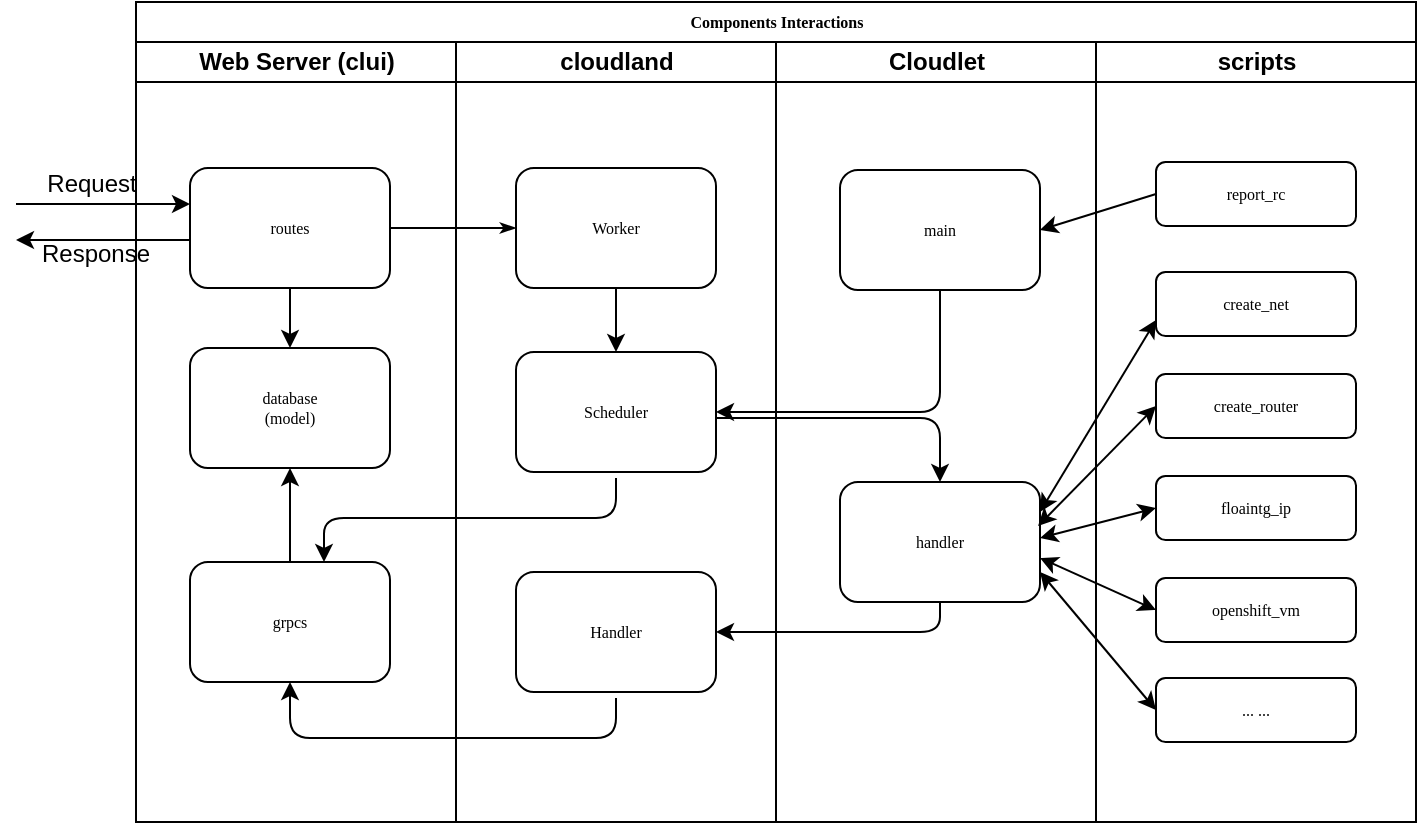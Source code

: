 <mxfile pages="1" version="11.2.8" type="github"><diagram name="Page-1" id="74e2e168-ea6b-b213-b513-2b3c1d86103e"><mxGraphModel dx="1186" dy="676" grid="1" gridSize="10" guides="1" tooltips="1" connect="1" arrows="1" fold="1" page="1" pageScale="1" pageWidth="1100" pageHeight="850" background="#ffffff" math="0" shadow="0"><root><mxCell id="0"/><mxCell id="1" parent="0"/><mxCell id="77e6c97f196da883-1" value="Components Interactions" style="swimlane;html=1;childLayout=stackLayout;startSize=20;rounded=0;shadow=0;labelBackgroundColor=none;strokeColor=#000000;strokeWidth=1;fillColor=#ffffff;fontFamily=Verdana;fontSize=8;fontColor=#000000;align=center;" parent="1" vertex="1"><mxGeometry x="220" y="70" width="640" height="410" as="geometry"/></mxCell><mxCell id="77e6c97f196da883-2" value="Web Server (clui)" style="swimlane;html=1;startSize=20;" parent="77e6c97f196da883-1" vertex="1"><mxGeometry y="20" width="160" height="390" as="geometry"/></mxCell><mxCell id="77e6c97f196da883-8" value="routes" style="rounded=1;whiteSpace=wrap;html=1;shadow=0;labelBackgroundColor=none;strokeColor=#000000;strokeWidth=1;fillColor=#ffffff;fontFamily=Verdana;fontSize=8;fontColor=#000000;align=center;" parent="77e6c97f196da883-2" vertex="1"><mxGeometry x="27" y="63" width="100" height="60" as="geometry"/></mxCell><mxCell id="77e6c97f196da883-9" value="database&lt;br&gt;(model)" style="rounded=1;whiteSpace=wrap;html=1;shadow=0;labelBackgroundColor=none;strokeColor=#000000;strokeWidth=1;fillColor=#ffffff;fontFamily=Verdana;fontSize=8;fontColor=#000000;align=center;" parent="77e6c97f196da883-2" vertex="1"><mxGeometry x="27" y="153" width="100" height="60" as="geometry"/></mxCell><mxCell id="77e6c97f196da883-10" value="grpcs" style="rounded=1;whiteSpace=wrap;html=1;shadow=0;labelBackgroundColor=none;strokeColor=#000000;strokeWidth=1;fillColor=#ffffff;fontFamily=Verdana;fontSize=8;fontColor=#000000;align=center;" parent="77e6c97f196da883-2" vertex="1"><mxGeometry x="27" y="260" width="100" height="60" as="geometry"/></mxCell><mxCell id="ZovyUelU3YxmxJIiMZB6-49" value="" style="endArrow=classic;html=1;exitX=0.5;exitY=1;exitDx=0;exitDy=0;entryX=0.5;entryY=0;entryDx=0;entryDy=0;" edge="1" parent="77e6c97f196da883-2" source="77e6c97f196da883-8" target="77e6c97f196da883-9"><mxGeometry width="50" height="50" relative="1" as="geometry"><mxPoint x="60" y="168" as="sourcePoint"/><mxPoint x="110" y="118" as="targetPoint"/></mxGeometry></mxCell><mxCell id="ZovyUelU3YxmxJIiMZB6-54" value="" style="endArrow=classic;html=1;entryX=0.5;entryY=1;entryDx=0;entryDy=0;" edge="1" parent="77e6c97f196da883-2" source="77e6c97f196da883-10" target="77e6c97f196da883-9"><mxGeometry width="50" height="50" relative="1" as="geometry"><mxPoint x="-70" y="458" as="sourcePoint"/><mxPoint x="-20" y="408" as="targetPoint"/></mxGeometry></mxCell><mxCell id="77e6c97f196da883-26" style="edgeStyle=orthogonalEdgeStyle;rounded=1;html=1;labelBackgroundColor=none;startArrow=none;startFill=0;startSize=5;endArrow=classicThin;endFill=1;endSize=5;jettySize=auto;orthogonalLoop=1;strokeColor=#000000;strokeWidth=1;fontFamily=Verdana;fontSize=8;fontColor=#000000;" parent="77e6c97f196da883-1" source="77e6c97f196da883-8" target="77e6c97f196da883-11" edge="1"><mxGeometry relative="1" as="geometry"/></mxCell><mxCell id="77e6c97f196da883-3" value="cloudland" style="swimlane;html=1;startSize=20;" parent="77e6c97f196da883-1" vertex="1"><mxGeometry x="160" y="20" width="160" height="390" as="geometry"/></mxCell><mxCell id="77e6c97f196da883-11" value="Worker" style="rounded=1;whiteSpace=wrap;html=1;shadow=0;labelBackgroundColor=none;strokeColor=#000000;strokeWidth=1;fillColor=#ffffff;fontFamily=Verdana;fontSize=8;fontColor=#000000;align=center;" parent="77e6c97f196da883-3" vertex="1"><mxGeometry x="30" y="63" width="100" height="60" as="geometry"/></mxCell><mxCell id="ZovyUelU3YxmxJIiMZB6-2" value="Scheduler" style="rounded=1;whiteSpace=wrap;html=1;shadow=0;labelBackgroundColor=none;strokeColor=#000000;strokeWidth=1;fillColor=#ffffff;fontFamily=Verdana;fontSize=8;fontColor=#000000;align=center;" vertex="1" parent="77e6c97f196da883-3"><mxGeometry x="30" y="155" width="100" height="60" as="geometry"/></mxCell><mxCell id="ZovyUelU3YxmxJIiMZB6-3" value="Handler" style="rounded=1;whiteSpace=wrap;html=1;shadow=0;labelBackgroundColor=none;strokeColor=#000000;strokeWidth=1;fillColor=#ffffff;fontFamily=Verdana;fontSize=8;fontColor=#000000;align=center;" vertex="1" parent="77e6c97f196da883-3"><mxGeometry x="30" y="265" width="100" height="60" as="geometry"/></mxCell><mxCell id="ZovyUelU3YxmxJIiMZB6-15" value="" style="endArrow=classic;html=1;exitX=0.5;exitY=1;exitDx=0;exitDy=0;" edge="1" parent="77e6c97f196da883-3" source="77e6c97f196da883-11" target="ZovyUelU3YxmxJIiMZB6-2"><mxGeometry width="50" height="50" relative="1" as="geometry"><mxPoint x="-160" y="458" as="sourcePoint"/><mxPoint x="-160" y="498" as="targetPoint"/></mxGeometry></mxCell><mxCell id="77e6c97f196da883-4" value="Cloudlet" style="swimlane;html=1;startSize=20;" parent="77e6c97f196da883-1" vertex="1"><mxGeometry x="320" y="20" width="160" height="390" as="geometry"/></mxCell><mxCell id="ZovyUelU3YxmxJIiMZB6-4" value="main" style="rounded=1;whiteSpace=wrap;html=1;shadow=0;labelBackgroundColor=none;strokeColor=#000000;strokeWidth=1;fillColor=#ffffff;fontFamily=Verdana;fontSize=8;fontColor=#000000;align=center;" vertex="1" parent="77e6c97f196da883-4"><mxGeometry x="32" y="64" width="100" height="60" as="geometry"/></mxCell><mxCell id="ZovyUelU3YxmxJIiMZB6-23" value="handler" style="rounded=1;whiteSpace=wrap;html=1;shadow=0;labelBackgroundColor=none;strokeColor=#000000;strokeWidth=1;fillColor=#ffffff;fontFamily=Verdana;fontSize=8;fontColor=#000000;align=center;" vertex="1" parent="77e6c97f196da883-4"><mxGeometry x="32" y="220" width="100" height="60" as="geometry"/></mxCell><mxCell id="ZovyUelU3YxmxJIiMZB6-28" value="" style="endArrow=classic;html=1;exitX=0.5;exitY=0;exitDx=0;exitDy=0;entryX=0.5;entryY=0;entryDx=0;entryDy=0;" edge="1" parent="77e6c97f196da883-4" target="ZovyUelU3YxmxJIiMZB6-23"><mxGeometry width="50" height="50" relative="1" as="geometry"><mxPoint x="-30" y="188" as="sourcePoint"/><mxPoint x="70" y="258" as="targetPoint"/><Array as="points"><mxPoint x="82" y="188"/></Array></mxGeometry></mxCell><mxCell id="ZovyUelU3YxmxJIiMZB6-39" value="" style="endArrow=classic;startArrow=classic;html=1;exitX=1;exitY=0.75;exitDx=0;exitDy=0;" edge="1" parent="77e6c97f196da883-4" source="ZovyUelU3YxmxJIiMZB6-23"><mxGeometry width="50" height="50" relative="1" as="geometry"><mxPoint x="140" y="368" as="sourcePoint"/><mxPoint x="190" y="334" as="targetPoint"/></mxGeometry></mxCell><mxCell id="77e6c97f196da883-5" value="scripts" style="swimlane;html=1;startSize=20;" parent="77e6c97f196da883-1" vertex="1"><mxGeometry x="480" y="20" width="160" height="390" as="geometry"/></mxCell><mxCell id="77e6c97f196da883-15" value="report_rc" style="rounded=1;whiteSpace=wrap;html=1;shadow=0;labelBackgroundColor=none;strokeColor=#000000;strokeWidth=1;fillColor=#ffffff;fontFamily=Verdana;fontSize=8;fontColor=#000000;align=center;" parent="77e6c97f196da883-5" vertex="1"><mxGeometry x="30" y="60" width="100" height="32" as="geometry"/></mxCell><mxCell id="ZovyUelU3YxmxJIiMZB6-5" value="create_net" style="rounded=1;whiteSpace=wrap;html=1;shadow=0;labelBackgroundColor=none;strokeColor=#000000;strokeWidth=1;fillColor=#ffffff;fontFamily=Verdana;fontSize=8;fontColor=#000000;align=center;" vertex="1" parent="77e6c97f196da883-5"><mxGeometry x="30" y="115" width="100" height="32" as="geometry"/></mxCell><mxCell id="ZovyUelU3YxmxJIiMZB6-6" value="create_router" style="rounded=1;whiteSpace=wrap;html=1;shadow=0;labelBackgroundColor=none;strokeColor=#000000;strokeWidth=1;fillColor=#ffffff;fontFamily=Verdana;fontSize=8;fontColor=#000000;align=center;" vertex="1" parent="77e6c97f196da883-5"><mxGeometry x="30" y="166" width="100" height="32" as="geometry"/></mxCell><mxCell id="ZovyUelU3YxmxJIiMZB6-7" value="floaintg_ip" style="rounded=1;whiteSpace=wrap;html=1;shadow=0;labelBackgroundColor=none;strokeColor=#000000;strokeWidth=1;fillColor=#ffffff;fontFamily=Verdana;fontSize=8;fontColor=#000000;align=center;" vertex="1" parent="77e6c97f196da883-5"><mxGeometry x="30" y="217" width="100" height="32" as="geometry"/></mxCell><mxCell id="ZovyUelU3YxmxJIiMZB6-8" value="openshift_vm" style="rounded=1;whiteSpace=wrap;html=1;shadow=0;labelBackgroundColor=none;strokeColor=#000000;strokeWidth=1;fillColor=#ffffff;fontFamily=Verdana;fontSize=8;fontColor=#000000;align=center;" vertex="1" parent="77e6c97f196da883-5"><mxGeometry x="30" y="268" width="100" height="32" as="geometry"/></mxCell><mxCell id="ZovyUelU3YxmxJIiMZB6-9" value="... ..." style="rounded=1;whiteSpace=wrap;html=1;shadow=0;labelBackgroundColor=none;strokeColor=#000000;strokeWidth=1;fillColor=#ffffff;fontFamily=Verdana;fontSize=8;fontColor=#000000;align=center;" vertex="1" parent="77e6c97f196da883-5"><mxGeometry x="30" y="318" width="100" height="32" as="geometry"/></mxCell><mxCell id="ZovyUelU3YxmxJIiMZB6-16" value="" style="endArrow=classic;html=1;exitX=0.5;exitY=1;exitDx=0;exitDy=0;entryX=1;entryY=0.5;entryDx=0;entryDy=0;" edge="1" parent="77e6c97f196da883-1" source="ZovyUelU3YxmxJIiMZB6-4" target="ZovyUelU3YxmxJIiMZB6-2"><mxGeometry width="50" height="50" relative="1" as="geometry"><mxPoint x="440" y="138" as="sourcePoint"/><mxPoint x="390" y="188" as="targetPoint"/><Array as="points"><mxPoint x="402" y="205"/></Array></mxGeometry></mxCell><mxCell id="ZovyUelU3YxmxJIiMZB6-33" value="" style="endArrow=classic;html=1;exitX=0;exitY=0.5;exitDx=0;exitDy=0;entryX=1;entryY=0.5;entryDx=0;entryDy=0;" edge="1" parent="77e6c97f196da883-1" source="77e6c97f196da883-15" target="ZovyUelU3YxmxJIiMZB6-4"><mxGeometry width="50" height="50" relative="1" as="geometry"><mxPoint x="500" y="138" as="sourcePoint"/><mxPoint x="550" y="88" as="targetPoint"/></mxGeometry></mxCell><mxCell id="ZovyUelU3YxmxJIiMZB6-34" value="" style="endArrow=classic;startArrow=classic;html=1;entryX=0;entryY=0.75;entryDx=0;entryDy=0;exitX=1;exitY=0.25;exitDx=0;exitDy=0;" edge="1" parent="77e6c97f196da883-1" source="ZovyUelU3YxmxJIiMZB6-23" target="ZovyUelU3YxmxJIiMZB6-5"><mxGeometry width="50" height="50" relative="1" as="geometry"><mxPoint x="450" y="239" as="sourcePoint"/><mxPoint x="560" y="148" as="targetPoint"/></mxGeometry></mxCell><mxCell id="ZovyUelU3YxmxJIiMZB6-36" value="" style="endArrow=classic;startArrow=classic;html=1;entryX=0;entryY=0.5;entryDx=0;entryDy=0;exitX=0.99;exitY=0.367;exitDx=0;exitDy=0;exitPerimeter=0;" edge="1" parent="77e6c97f196da883-1" source="ZovyUelU3YxmxJIiMZB6-23" target="ZovyUelU3YxmxJIiMZB6-6"><mxGeometry width="50" height="50" relative="1" as="geometry"><mxPoint x="480" y="258" as="sourcePoint"/><mxPoint x="530" y="208" as="targetPoint"/></mxGeometry></mxCell><mxCell id="ZovyUelU3YxmxJIiMZB6-37" value="" style="endArrow=classic;startArrow=classic;html=1;entryX=0;entryY=0.5;entryDx=0;entryDy=0;" edge="1" parent="77e6c97f196da883-1" target="ZovyUelU3YxmxJIiMZB6-7"><mxGeometry width="50" height="50" relative="1" as="geometry"><mxPoint x="452" y="268" as="sourcePoint"/><mxPoint x="500" y="258" as="targetPoint"/></mxGeometry></mxCell><mxCell id="ZovyUelU3YxmxJIiMZB6-38" value="" style="endArrow=classic;startArrow=classic;html=1;entryX=0;entryY=0.5;entryDx=0;entryDy=0;" edge="1" parent="77e6c97f196da883-1" target="ZovyUelU3YxmxJIiMZB6-8"><mxGeometry width="50" height="50" relative="1" as="geometry"><mxPoint x="452" y="278" as="sourcePoint"/><mxPoint x="510" y="288" as="targetPoint"/></mxGeometry></mxCell><mxCell id="ZovyUelU3YxmxJIiMZB6-47" value="" style="endArrow=classic;html=1;entryX=1;entryY=0.5;entryDx=0;entryDy=0;exitX=0.5;exitY=1;exitDx=0;exitDy=0;" edge="1" parent="77e6c97f196da883-1" source="ZovyUelU3YxmxJIiMZB6-23" target="ZovyUelU3YxmxJIiMZB6-3"><mxGeometry width="50" height="50" relative="1" as="geometry"><mxPoint y="478" as="sourcePoint"/><mxPoint x="50" y="428" as="targetPoint"/><Array as="points"><mxPoint x="402" y="315"/></Array></mxGeometry></mxCell><mxCell id="ZovyUelU3YxmxJIiMZB6-50" value="" style="endArrow=classic;html=1;entryX=0.5;entryY=1;entryDx=0;entryDy=0;" edge="1" parent="1" target="77e6c97f196da883-10"><mxGeometry width="50" height="50" relative="1" as="geometry"><mxPoint x="460" y="418" as="sourcePoint"/><mxPoint x="270" y="498" as="targetPoint"/><Array as="points"><mxPoint x="460" y="438"/><mxPoint x="297" y="438"/></Array></mxGeometry></mxCell><mxCell id="ZovyUelU3YxmxJIiMZB6-51" value="" style="endArrow=classic;html=1;entryX=0.67;entryY=0;entryDx=0;entryDy=0;entryPerimeter=0;" edge="1" parent="1" target="77e6c97f196da883-10"><mxGeometry width="50" height="50" relative="1" as="geometry"><mxPoint x="460" y="308" as="sourcePoint"/><mxPoint x="270" y="498" as="targetPoint"/><Array as="points"><mxPoint x="460" y="328"/><mxPoint x="314" y="328"/></Array></mxGeometry></mxCell><mxCell id="ZovyUelU3YxmxJIiMZB6-52" value="" style="endArrow=classic;html=1;entryX=0;entryY=0.5;entryDx=0;entryDy=0;" edge="1" parent="1"><mxGeometry width="50" height="50" relative="1" as="geometry"><mxPoint x="160" y="171" as="sourcePoint"/><mxPoint x="247" y="171" as="targetPoint"/></mxGeometry></mxCell><mxCell id="ZovyUelU3YxmxJIiMZB6-53" value="Request" style="text;html=1;strokeColor=none;fillColor=none;align=center;verticalAlign=middle;whiteSpace=wrap;rounded=0;" vertex="1" parent="1"><mxGeometry x="178" y="151" width="40" height="20" as="geometry"/></mxCell><mxCell id="ZovyUelU3YxmxJIiMZB6-56" value="" style="endArrow=classic;html=1;entryX=0;entryY=0.5;entryDx=0;entryDy=0;" edge="1" parent="1"><mxGeometry width="50" height="50" relative="1" as="geometry"><mxPoint x="247" y="189" as="sourcePoint"/><mxPoint x="160" y="189" as="targetPoint"/></mxGeometry></mxCell><mxCell id="ZovyUelU3YxmxJIiMZB6-57" value="Response" style="text;html=1;strokeColor=none;fillColor=none;align=center;verticalAlign=middle;whiteSpace=wrap;rounded=0;" vertex="1" parent="1"><mxGeometry x="180" y="186" width="40" height="20" as="geometry"/></mxCell></root></mxGraphModel></diagram></mxfile>